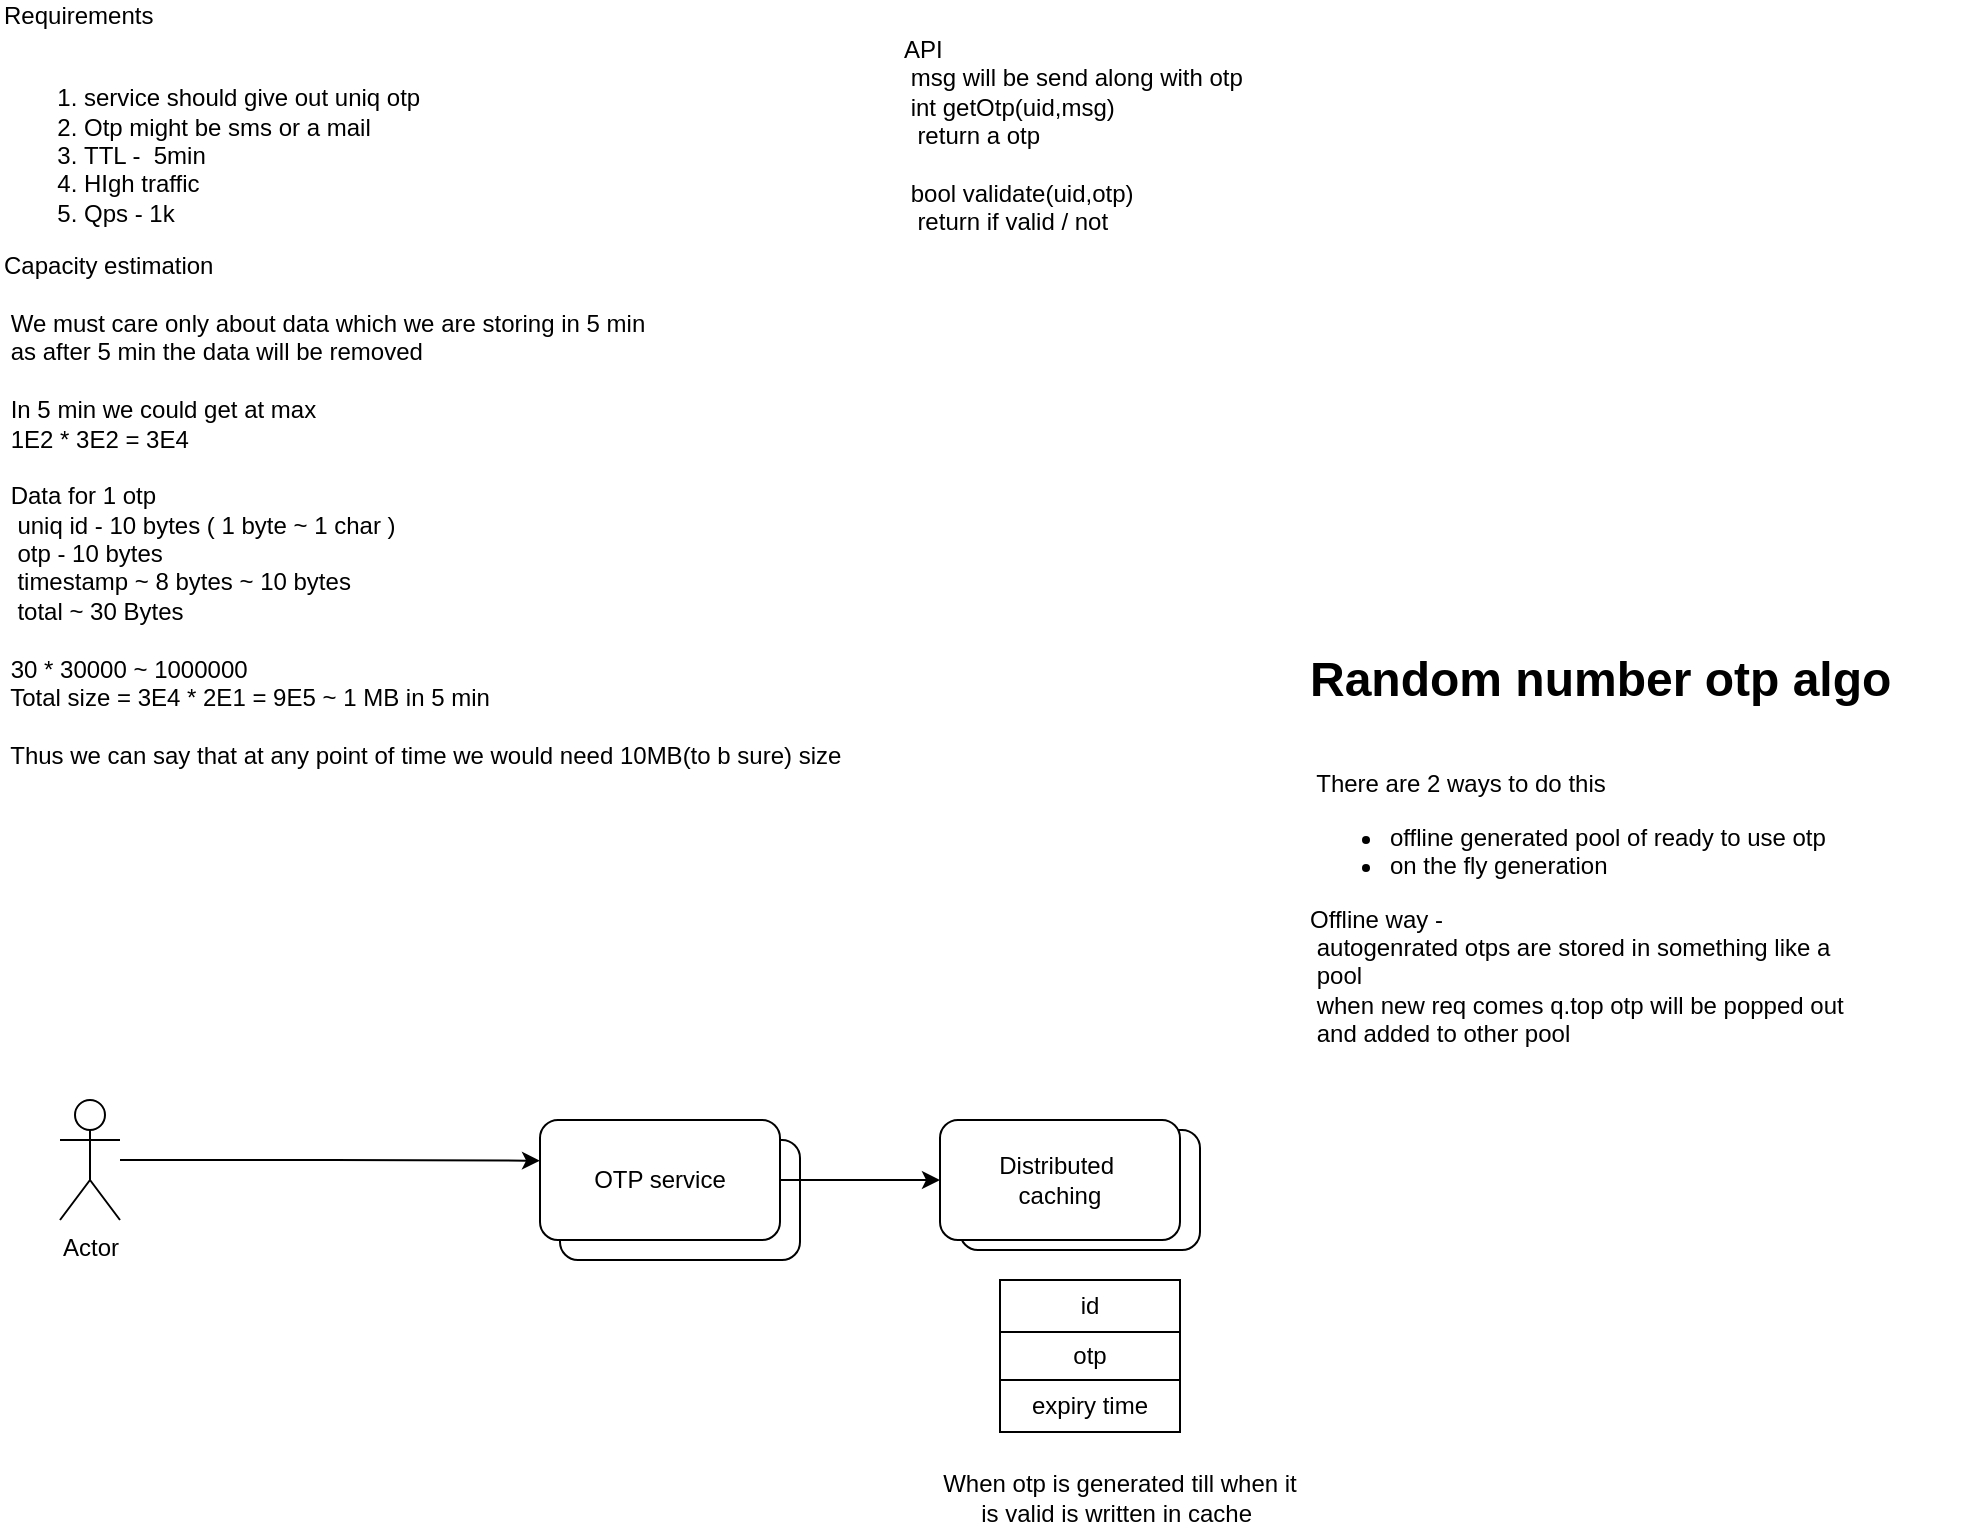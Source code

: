 <mxfile version="15.9.4" type="github">
  <diagram id="5Mz5S5Dn57lBXB-KB1DM" name="Page-1">
    <mxGraphModel dx="2602" dy="497" grid="1" gridSize="10" guides="1" tooltips="1" connect="1" arrows="1" fold="1" page="1" pageScale="1" pageWidth="827" pageHeight="1169" math="0" shadow="0">
      <root>
        <mxCell id="0" />
        <mxCell id="1" parent="0" />
        <mxCell id="rRxszgVqbAuUqqFobiaQ-1" value="Requirements&lt;br&gt;&lt;br&gt;&lt;ol&gt;&lt;li&gt;service should give out uniq otp&lt;/li&gt;&lt;li&gt;Otp might be sms or a mail&lt;/li&gt;&lt;li&gt;TTL -&amp;nbsp; 5min&lt;/li&gt;&lt;li&gt;HIgh traffic&amp;nbsp;&lt;/li&gt;&lt;li&gt;Qps - 1k&lt;/li&gt;&lt;/ol&gt;&lt;div&gt;Capacity estimation&lt;/div&gt;&lt;div&gt;&lt;br&gt;&lt;/div&gt;&lt;div&gt;&lt;span style=&quot;white-space: pre&quot;&gt;	&lt;/span&gt;We must care only about data which we are storing in 5 min&lt;br&gt;&lt;/div&gt;&lt;div&gt;&lt;span style=&quot;white-space: pre&quot;&gt;&lt;span style=&quot;white-space: pre&quot;&gt;	&lt;/span&gt;as after 5 min the data will be removed&lt;/span&gt;&lt;/div&gt;&lt;div&gt;&lt;span style=&quot;white-space: pre&quot;&gt;	&lt;/span&gt;&lt;br&gt;&lt;/div&gt;&lt;div&gt;&lt;span style=&quot;white-space: pre&quot;&gt;	&lt;/span&gt;In 5 min we could get at max&amp;nbsp;&lt;br&gt;&lt;/div&gt;&lt;div&gt;&lt;span style=&quot;white-space: pre&quot;&gt;&lt;span style=&quot;white-space: pre&quot;&gt;	&lt;/span&gt;1E2	* 3E2 = 3E4&lt;/span&gt;&lt;br&gt;&lt;/div&gt;&lt;div&gt;&lt;span style=&quot;white-space: pre&quot;&gt;&lt;span style=&quot;white-space: pre&quot;&gt;	&lt;/span&gt;&lt;br&gt;&lt;/span&gt;&lt;/div&gt;&lt;div&gt;&lt;span style=&quot;white-space: pre&quot;&gt;	&lt;/span&gt;Data for 1 otp&amp;nbsp;&lt;br&gt;&lt;/div&gt;&lt;div&gt;&lt;span style=&quot;white-space: pre&quot;&gt;	&lt;span style=&quot;white-space: pre&quot;&gt;	&lt;/span&gt;&lt;/span&gt;uniq id - 10 bytes ( 1 byte ~ 1 char )&amp;nbsp;&amp;nbsp;&lt;br&gt;&lt;/div&gt;&lt;div&gt;&lt;span style=&quot;white-space: pre&quot;&gt;&lt;span style=&quot;white-space: pre&quot;&gt;	&lt;/span&gt;&lt;span style=&quot;white-space: pre&quot;&gt;	&lt;/span&gt;otp - 10 bytes 	&lt;span style=&quot;white-space: pre&quot;&gt;	&lt;/span&gt;&lt;/span&gt;&lt;br&gt;&lt;/div&gt;&lt;div&gt;&lt;span style=&quot;white-space: pre&quot;&gt;	&lt;/span&gt;&lt;span style=&quot;white-space: pre&quot;&gt;	&lt;/span&gt;timestamp ~ 8 bytes ~ 10 bytes&lt;br&gt;&lt;/div&gt;&lt;div&gt;&lt;span style=&quot;white-space: pre&quot;&gt;&lt;span style=&quot;white-space: pre&quot;&gt;	&lt;span style=&quot;white-space: pre&quot;&gt;	&lt;/span&gt;t&lt;/span&gt;otal ~ 30 Bytes &lt;br&gt;&lt;/span&gt;&lt;/div&gt;&lt;div&gt;&lt;/div&gt;&lt;div&gt;&lt;span style=&quot;white-space: pre&quot;&gt;&lt;span style=&quot;white-space: pre&quot;&gt;	&lt;/span&gt;&lt;span style=&quot;white-space: pre&quot;&gt;	&lt;/span&gt;&lt;br&gt;&lt;/span&gt;&lt;/div&gt;&lt;div&gt;&lt;span style=&quot;white-space: pre&quot;&gt;&lt;span style=&quot;white-space: pre&quot;&gt;	&lt;/span&gt;30 * 30000 ~ 1000000&lt;br&gt;&lt;/span&gt;&lt;/div&gt;&lt;div&gt;&lt;span style=&quot;white-space: pre&quot;&gt;&lt;span style=&quot;white-space: pre&quot;&gt;	&lt;/span&gt;Total size = 3E4 * 2E1 = 9E5 ~ 1 MB in 5 min&lt;br&gt;&lt;/span&gt;&lt;/div&gt;&lt;div&gt;&lt;span style=&quot;white-space: pre&quot;&gt;&lt;span style=&quot;white-space: pre&quot;&gt;	&lt;/span&gt;&lt;br&gt;&lt;/span&gt;&lt;/div&gt;&lt;div&gt;&lt;span style=&quot;white-space: pre&quot;&gt;	&lt;/span&gt;Thus we can say that at any point of time we would need 10MB(to b sure) size&amp;nbsp;&lt;br&gt;&lt;/div&gt;&lt;div&gt;&lt;span style=&quot;white-space: pre&quot;&gt;&lt;br&gt;&lt;/span&gt;&lt;/div&gt;" style="text;html=1;strokeColor=none;fillColor=none;align=left;verticalAlign=middle;whiteSpace=wrap;rounded=0;" vertex="1" parent="1">
          <mxGeometry x="-1630" y="60" width="470" height="400" as="geometry" />
        </mxCell>
        <mxCell id="rRxszgVqbAuUqqFobiaQ-2" value="API&lt;br&gt;&lt;span style=&quot;white-space: pre&quot;&gt;	&lt;/span&gt;msg will be send along with otp&lt;br&gt;&lt;span style=&quot;white-space: pre&quot;&gt;	&lt;/span&gt;int getOtp(uid,msg)&amp;nbsp;&lt;br&gt;&lt;span style=&quot;white-space: pre&quot;&gt;	&lt;/span&gt;&lt;span style=&quot;white-space: pre&quot;&gt;	&lt;/span&gt;return a otp&lt;br&gt;&lt;span style=&quot;white-space: pre&quot;&gt;	&lt;/span&gt;&lt;br&gt;&lt;span style=&quot;white-space: pre&quot;&gt;	&lt;/span&gt;bool validate(uid,otp)&lt;br&gt;&lt;span style=&quot;white-space: pre&quot;&gt;	&lt;/span&gt;&lt;span style=&quot;white-space: pre&quot;&gt;	&lt;/span&gt;return if valid / not&amp;nbsp;&amp;nbsp;&lt;br&gt;&lt;span style=&quot;white-space: pre&quot;&gt;	&lt;/span&gt;" style="text;html=1;strokeColor=none;fillColor=none;align=left;verticalAlign=middle;whiteSpace=wrap;rounded=0;" vertex="1" parent="1">
          <mxGeometry x="-1180" y="80" width="240" height="110" as="geometry" />
        </mxCell>
        <mxCell id="rRxszgVqbAuUqqFobiaQ-20" style="edgeStyle=orthogonalEdgeStyle;rounded=0;orthogonalLoop=1;jettySize=auto;html=1;entryX=0;entryY=0.339;entryDx=0;entryDy=0;entryPerimeter=0;" edge="1" parent="1" source="rRxszgVqbAuUqqFobiaQ-4" target="rRxszgVqbAuUqqFobiaQ-6">
          <mxGeometry relative="1" as="geometry" />
        </mxCell>
        <mxCell id="rRxszgVqbAuUqqFobiaQ-4" value="Actor" style="shape=umlActor;verticalLabelPosition=bottom;verticalAlign=top;html=1;outlineConnect=0;" vertex="1" parent="1">
          <mxGeometry x="-1600" y="610" width="30" height="60" as="geometry" />
        </mxCell>
        <mxCell id="rRxszgVqbAuUqqFobiaQ-7" value="" style="group" vertex="1" connectable="0" parent="1">
          <mxGeometry x="-1360" y="620" width="130" height="70" as="geometry" />
        </mxCell>
        <mxCell id="rRxszgVqbAuUqqFobiaQ-5" value="" style="rounded=1;whiteSpace=wrap;html=1;" vertex="1" parent="rRxszgVqbAuUqqFobiaQ-7">
          <mxGeometry x="10" y="10" width="120" height="60" as="geometry" />
        </mxCell>
        <mxCell id="rRxszgVqbAuUqqFobiaQ-6" value="OTP service" style="rounded=1;whiteSpace=wrap;html=1;" vertex="1" parent="rRxszgVqbAuUqqFobiaQ-7">
          <mxGeometry width="120" height="60" as="geometry" />
        </mxCell>
        <mxCell id="rRxszgVqbAuUqqFobiaQ-11" value="" style="group" vertex="1" connectable="0" parent="1">
          <mxGeometry x="-1160" y="620" width="130" height="65" as="geometry" />
        </mxCell>
        <mxCell id="rRxszgVqbAuUqqFobiaQ-9" value="" style="rounded=1;whiteSpace=wrap;html=1;" vertex="1" parent="rRxszgVqbAuUqqFobiaQ-11">
          <mxGeometry x="10" y="5" width="120" height="60" as="geometry" />
        </mxCell>
        <mxCell id="rRxszgVqbAuUqqFobiaQ-10" value="Distributed &#xa;caching" style="rounded=1;whiteSpace=wrap;html=1;" vertex="1" parent="rRxszgVqbAuUqqFobiaQ-11">
          <mxGeometry width="120" height="60" as="geometry" />
        </mxCell>
        <mxCell id="rRxszgVqbAuUqqFobiaQ-12" value="" style="shape=table;startSize=0;container=1;collapsible=0;childLayout=tableLayout;" vertex="1" parent="1">
          <mxGeometry x="-1130" y="700" width="90" height="76" as="geometry" />
        </mxCell>
        <mxCell id="rRxszgVqbAuUqqFobiaQ-13" value="" style="shape=partialRectangle;collapsible=0;dropTarget=0;pointerEvents=0;fillColor=none;top=0;left=0;bottom=0;right=0;points=[[0,0.5],[1,0.5]];portConstraint=eastwest;" vertex="1" parent="rRxszgVqbAuUqqFobiaQ-12">
          <mxGeometry width="90" height="26" as="geometry" />
        </mxCell>
        <mxCell id="rRxszgVqbAuUqqFobiaQ-14" value="id" style="shape=partialRectangle;html=1;whiteSpace=wrap;connectable=0;overflow=hidden;fillColor=none;top=0;left=0;bottom=0;right=0;pointerEvents=1;" vertex="1" parent="rRxszgVqbAuUqqFobiaQ-13">
          <mxGeometry width="90" height="26" as="geometry">
            <mxRectangle width="90" height="26" as="alternateBounds" />
          </mxGeometry>
        </mxCell>
        <mxCell id="rRxszgVqbAuUqqFobiaQ-15" value="" style="shape=partialRectangle;collapsible=0;dropTarget=0;pointerEvents=0;fillColor=none;top=0;left=0;bottom=0;right=0;points=[[0,0.5],[1,0.5]];portConstraint=eastwest;" vertex="1" parent="rRxszgVqbAuUqqFobiaQ-12">
          <mxGeometry y="26" width="90" height="24" as="geometry" />
        </mxCell>
        <mxCell id="rRxszgVqbAuUqqFobiaQ-16" value="otp" style="shape=partialRectangle;html=1;whiteSpace=wrap;connectable=0;overflow=hidden;fillColor=none;top=0;left=0;bottom=0;right=0;pointerEvents=1;" vertex="1" parent="rRxszgVqbAuUqqFobiaQ-15">
          <mxGeometry width="90" height="24" as="geometry">
            <mxRectangle width="90" height="24" as="alternateBounds" />
          </mxGeometry>
        </mxCell>
        <mxCell id="rRxszgVqbAuUqqFobiaQ-17" value="" style="shape=partialRectangle;collapsible=0;dropTarget=0;pointerEvents=0;fillColor=none;top=0;left=0;bottom=0;right=0;points=[[0,0.5],[1,0.5]];portConstraint=eastwest;" vertex="1" parent="rRxszgVqbAuUqqFobiaQ-12">
          <mxGeometry y="50" width="90" height="26" as="geometry" />
        </mxCell>
        <mxCell id="rRxszgVqbAuUqqFobiaQ-18" value="expiry time" style="shape=partialRectangle;html=1;whiteSpace=wrap;connectable=0;overflow=hidden;fillColor=none;top=0;left=0;bottom=0;right=0;pointerEvents=1;" vertex="1" parent="rRxszgVqbAuUqqFobiaQ-17">
          <mxGeometry width="90" height="26" as="geometry">
            <mxRectangle width="90" height="26" as="alternateBounds" />
          </mxGeometry>
        </mxCell>
        <mxCell id="rRxszgVqbAuUqqFobiaQ-19" value="When otp is generated till when it is valid is written in cache&amp;nbsp;" style="text;html=1;strokeColor=none;fillColor=none;align=center;verticalAlign=middle;whiteSpace=wrap;rounded=0;" vertex="1" parent="1">
          <mxGeometry x="-1160" y="790" width="180" height="37" as="geometry" />
        </mxCell>
        <mxCell id="rRxszgVqbAuUqqFobiaQ-21" style="edgeStyle=orthogonalEdgeStyle;rounded=0;orthogonalLoop=1;jettySize=auto;html=1;" edge="1" parent="1" source="rRxszgVqbAuUqqFobiaQ-6" target="rRxszgVqbAuUqqFobiaQ-10">
          <mxGeometry relative="1" as="geometry" />
        </mxCell>
        <mxCell id="rRxszgVqbAuUqqFobiaQ-22" value="&lt;h1&gt;Random number otp algo&amp;nbsp;&lt;/h1&gt;&lt;div&gt;&lt;br&gt;&lt;/div&gt;&lt;div&gt;&lt;span style=&quot;white-space: pre&quot;&gt;	&lt;/span&gt;There are 2 ways to do this&amp;nbsp;&lt;br&gt;&lt;/div&gt;&lt;div&gt;&lt;ul&gt;&lt;li&gt;offline generated pool of ready to use otp&amp;nbsp;&lt;/li&gt;&lt;li&gt;on the fly generation&lt;/li&gt;&lt;/ul&gt;&lt;div&gt;Offline way -&amp;nbsp;&lt;/div&gt;&lt;/div&gt;&lt;div&gt;&lt;span style=&quot;white-space: pre&quot;&gt;	&lt;/span&gt;autogenrated otps are stored in something like a&amp;nbsp;&lt;br&gt;&lt;/div&gt;&lt;div&gt;&lt;span style=&quot;white-space: pre&quot;&gt;	&lt;/span&gt;pool&lt;br&gt;&lt;/div&gt;&lt;div&gt;&lt;span style=&quot;white-space: pre&quot;&gt;&lt;span style=&quot;white-space: pre&quot;&gt;	&lt;/span&gt;when new req comes q.top otp will be popped out&lt;/span&gt;&lt;/div&gt;&lt;div&gt;&lt;span style=&quot;white-space: pre&quot;&gt;&lt;span style=&quot;white-space: pre&quot;&gt;	&lt;/span&gt;and added to other pool &lt;/span&gt;&lt;/div&gt;&lt;div&gt;&lt;span style=&quot;white-space: pre&quot;&gt;&lt;span style=&quot;white-space: pre&quot;&gt;	&lt;/span&gt;	&lt;/span&gt;&lt;/div&gt;&lt;div&gt;&lt;span style=&quot;white-space: pre&quot;&gt;	&lt;/span&gt;&lt;br&gt;&lt;/div&gt;" style="text;html=1;strokeColor=none;fillColor=none;spacing=5;spacingTop=-20;whiteSpace=wrap;overflow=hidden;rounded=0;" vertex="1" parent="1">
          <mxGeometry x="-980" y="380" width="340" height="290" as="geometry" />
        </mxCell>
      </root>
    </mxGraphModel>
  </diagram>
</mxfile>
